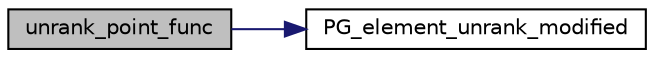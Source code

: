 digraph "unrank_point_func"
{
  edge [fontname="Helvetica",fontsize="10",labelfontname="Helvetica",labelfontsize="10"];
  node [fontname="Helvetica",fontsize="10",shape=record];
  rankdir="LR";
  Node1875 [label="unrank_point_func",height=0.2,width=0.4,color="black", fillcolor="grey75", style="filled", fontcolor="black"];
  Node1875 -> Node1876 [color="midnightblue",fontsize="10",style="solid",fontname="Helvetica"];
  Node1876 [label="PG_element_unrank_modified",height=0.2,width=0.4,color="black", fillcolor="white", style="filled",URL="$d4/d67/geometry_8h.html#a83ae9b605d496f6a90345303f6efae64"];
}
